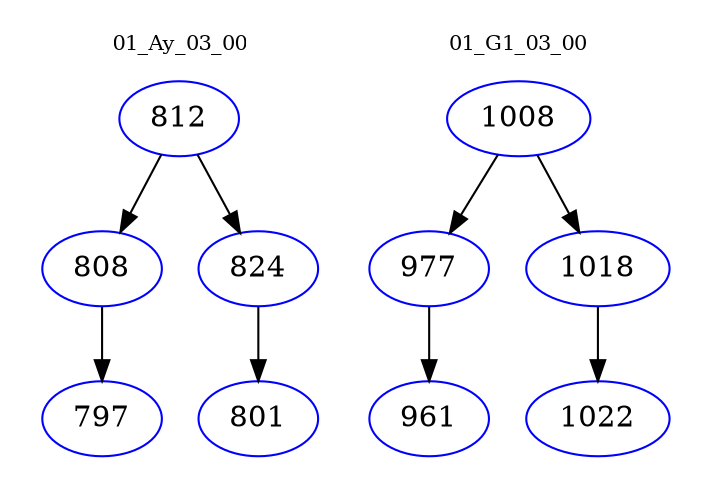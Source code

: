digraph{
subgraph cluster_0 {
color = white
label = "01_Ay_03_00";
fontsize=10;
T0_812 [label="812", color="blue"]
T0_812 -> T0_808 [color="black"]
T0_808 [label="808", color="blue"]
T0_808 -> T0_797 [color="black"]
T0_797 [label="797", color="blue"]
T0_812 -> T0_824 [color="black"]
T0_824 [label="824", color="blue"]
T0_824 -> T0_801 [color="black"]
T0_801 [label="801", color="blue"]
}
subgraph cluster_1 {
color = white
label = "01_G1_03_00";
fontsize=10;
T1_1008 [label="1008", color="blue"]
T1_1008 -> T1_977 [color="black"]
T1_977 [label="977", color="blue"]
T1_977 -> T1_961 [color="black"]
T1_961 [label="961", color="blue"]
T1_1008 -> T1_1018 [color="black"]
T1_1018 [label="1018", color="blue"]
T1_1018 -> T1_1022 [color="black"]
T1_1022 [label="1022", color="blue"]
}
}
